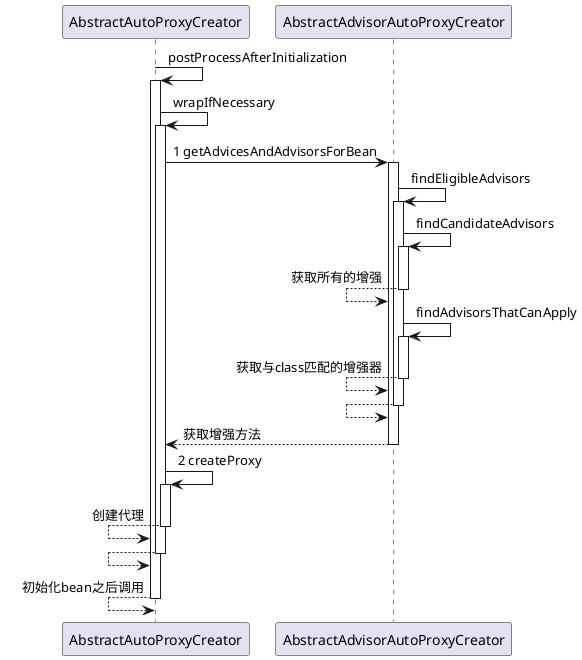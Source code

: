 @startuml

AbstractAutoProxyCreator->AbstractAutoProxyCreator: postProcessAfterInitialization
activate AbstractAutoProxyCreator

    AbstractAutoProxyCreator->AbstractAutoProxyCreator: wrapIfNecessary
    activate AbstractAutoProxyCreator
        AbstractAutoProxyCreator->AbstractAdvisorAutoProxyCreator:1 getAdvicesAndAdvisorsForBean
        activate AbstractAdvisorAutoProxyCreator
            AbstractAdvisorAutoProxyCreator->AbstractAdvisorAutoProxyCreator:findEligibleAdvisors
            activate AbstractAdvisorAutoProxyCreator
                AbstractAdvisorAutoProxyCreator->AbstractAdvisorAutoProxyCreator:findCandidateAdvisors
                activate AbstractAdvisorAutoProxyCreator

                AbstractAdvisorAutoProxyCreator<--AbstractAdvisorAutoProxyCreator:获取所有的增强
                deactivate AbstractAdvisorAutoProxyCreator

                AbstractAdvisorAutoProxyCreator->AbstractAdvisorAutoProxyCreator:findAdvisorsThatCanApply
                activate AbstractAdvisorAutoProxyCreator
                AbstractAdvisorAutoProxyCreator<--AbstractAdvisorAutoProxyCreator:获取与class匹配的增强器
                deactivate AbstractAdvisorAutoProxyCreator
            AbstractAdvisorAutoProxyCreator<--AbstractAdvisorAutoProxyCreator:
            deactivate AbstractAdvisorAutoProxyCreator
        AbstractAutoProxyCreator<--AbstractAdvisorAutoProxyCreator:获取增强方法
        deactivate AbstractAdvisorAutoProxyCreator

        AbstractAutoProxyCreator->AbstractAutoProxyCreator:2 createProxy
        activate AbstractAutoProxyCreator
        AbstractAutoProxyCreator<--AbstractAutoProxyCreator: 创建代理
        deactivate AbstractAutoProxyCreator

    AbstractAutoProxyCreator<--AbstractAutoProxyCreator:
    deactivate AbstractAutoProxyCreator

AbstractAutoProxyCreator<--AbstractAutoProxyCreator: 初始化bean之后调用
deactivate AbstractAutoProxyCreator


@enduml
